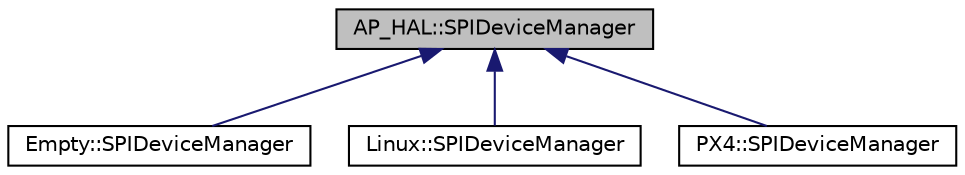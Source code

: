 digraph "AP_HAL::SPIDeviceManager"
{
 // INTERACTIVE_SVG=YES
  edge [fontname="Helvetica",fontsize="10",labelfontname="Helvetica",labelfontsize="10"];
  node [fontname="Helvetica",fontsize="10",shape=record];
  Node1 [label="AP_HAL::SPIDeviceManager",height=0.2,width=0.4,color="black", fillcolor="grey75", style="filled", fontcolor="black"];
  Node1 -> Node2 [dir="back",color="midnightblue",fontsize="10",style="solid",fontname="Helvetica"];
  Node2 [label="Empty::SPIDeviceManager",height=0.2,width=0.4,color="black", fillcolor="white", style="filled",URL="$classEmpty_1_1SPIDeviceManager.html"];
  Node1 -> Node3 [dir="back",color="midnightblue",fontsize="10",style="solid",fontname="Helvetica"];
  Node3 [label="Linux::SPIDeviceManager",height=0.2,width=0.4,color="black", fillcolor="white", style="filled",URL="$classLinux_1_1SPIDeviceManager.html"];
  Node1 -> Node4 [dir="back",color="midnightblue",fontsize="10",style="solid",fontname="Helvetica"];
  Node4 [label="PX4::SPIDeviceManager",height=0.2,width=0.4,color="black", fillcolor="white", style="filled",URL="$classPX4_1_1SPIDeviceManager.html"];
}
